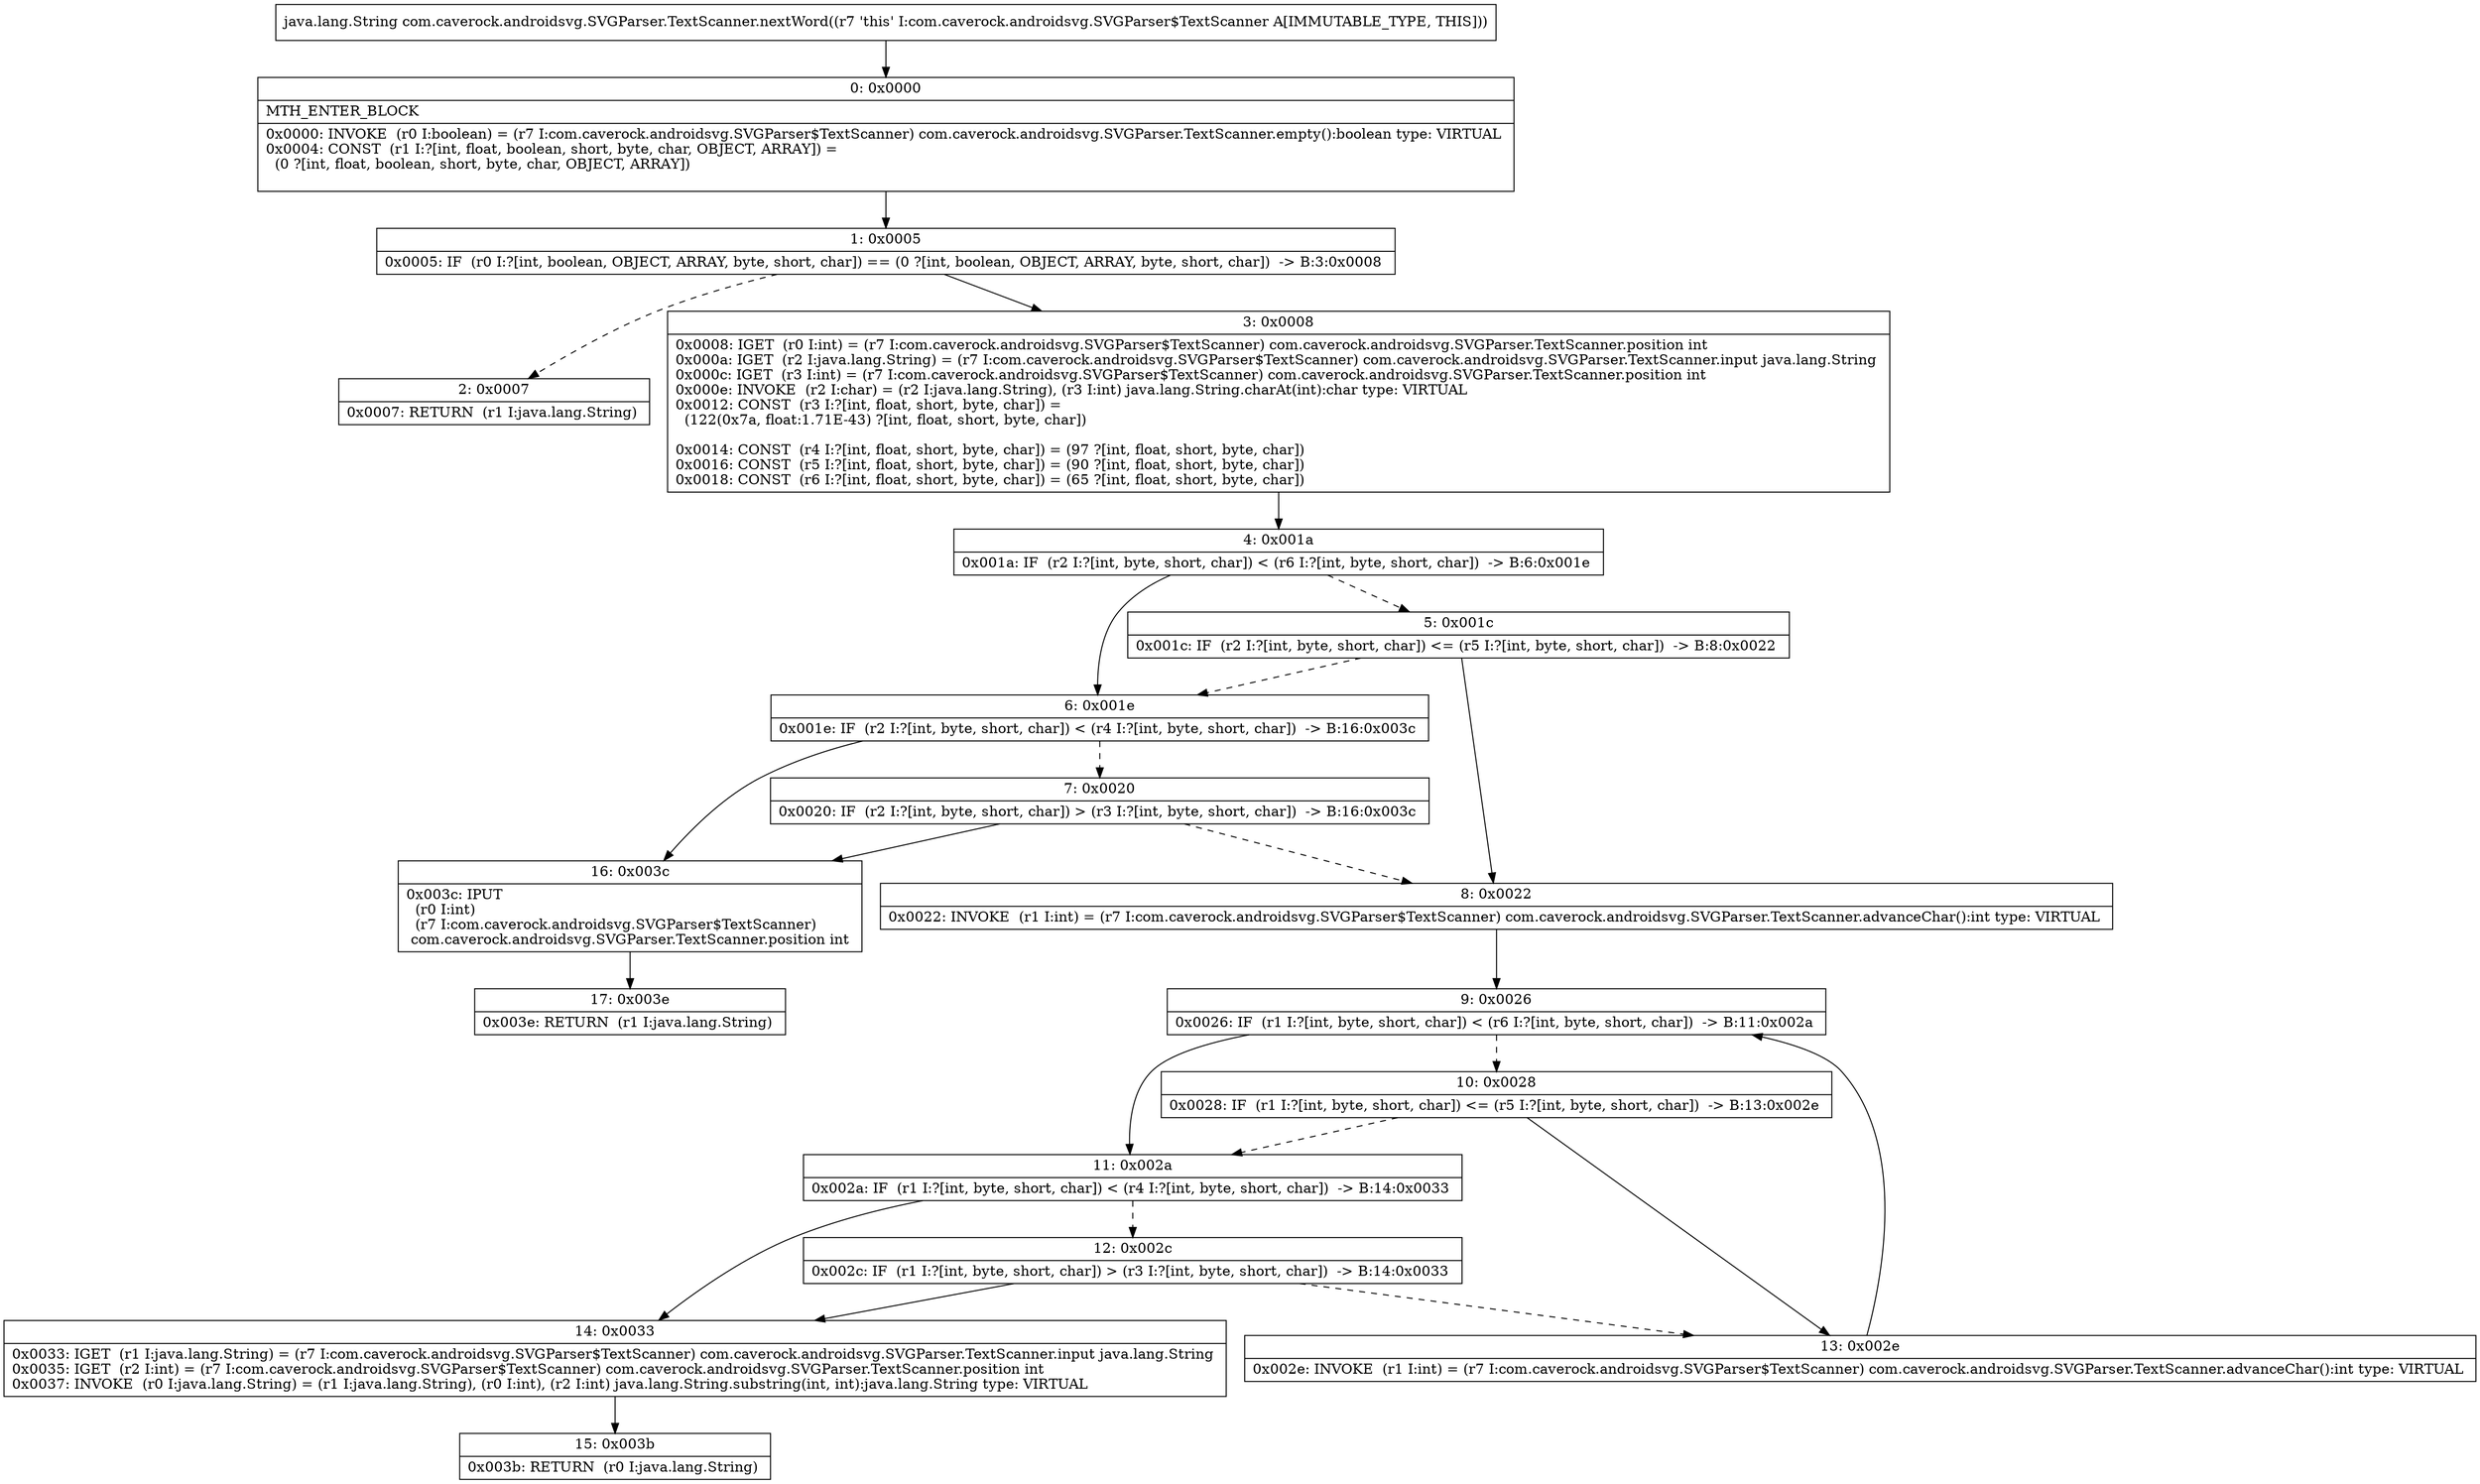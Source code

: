 digraph "CFG forcom.caverock.androidsvg.SVGParser.TextScanner.nextWord()Ljava\/lang\/String;" {
Node_0 [shape=record,label="{0\:\ 0x0000|MTH_ENTER_BLOCK\l|0x0000: INVOKE  (r0 I:boolean) = (r7 I:com.caverock.androidsvg.SVGParser$TextScanner) com.caverock.androidsvg.SVGParser.TextScanner.empty():boolean type: VIRTUAL \l0x0004: CONST  (r1 I:?[int, float, boolean, short, byte, char, OBJECT, ARRAY]) = \l  (0 ?[int, float, boolean, short, byte, char, OBJECT, ARRAY])\l \l}"];
Node_1 [shape=record,label="{1\:\ 0x0005|0x0005: IF  (r0 I:?[int, boolean, OBJECT, ARRAY, byte, short, char]) == (0 ?[int, boolean, OBJECT, ARRAY, byte, short, char])  \-\> B:3:0x0008 \l}"];
Node_2 [shape=record,label="{2\:\ 0x0007|0x0007: RETURN  (r1 I:java.lang.String) \l}"];
Node_3 [shape=record,label="{3\:\ 0x0008|0x0008: IGET  (r0 I:int) = (r7 I:com.caverock.androidsvg.SVGParser$TextScanner) com.caverock.androidsvg.SVGParser.TextScanner.position int \l0x000a: IGET  (r2 I:java.lang.String) = (r7 I:com.caverock.androidsvg.SVGParser$TextScanner) com.caverock.androidsvg.SVGParser.TextScanner.input java.lang.String \l0x000c: IGET  (r3 I:int) = (r7 I:com.caverock.androidsvg.SVGParser$TextScanner) com.caverock.androidsvg.SVGParser.TextScanner.position int \l0x000e: INVOKE  (r2 I:char) = (r2 I:java.lang.String), (r3 I:int) java.lang.String.charAt(int):char type: VIRTUAL \l0x0012: CONST  (r3 I:?[int, float, short, byte, char]) = \l  (122(0x7a, float:1.71E\-43) ?[int, float, short, byte, char])\l \l0x0014: CONST  (r4 I:?[int, float, short, byte, char]) = (97 ?[int, float, short, byte, char]) \l0x0016: CONST  (r5 I:?[int, float, short, byte, char]) = (90 ?[int, float, short, byte, char]) \l0x0018: CONST  (r6 I:?[int, float, short, byte, char]) = (65 ?[int, float, short, byte, char]) \l}"];
Node_4 [shape=record,label="{4\:\ 0x001a|0x001a: IF  (r2 I:?[int, byte, short, char]) \< (r6 I:?[int, byte, short, char])  \-\> B:6:0x001e \l}"];
Node_5 [shape=record,label="{5\:\ 0x001c|0x001c: IF  (r2 I:?[int, byte, short, char]) \<= (r5 I:?[int, byte, short, char])  \-\> B:8:0x0022 \l}"];
Node_6 [shape=record,label="{6\:\ 0x001e|0x001e: IF  (r2 I:?[int, byte, short, char]) \< (r4 I:?[int, byte, short, char])  \-\> B:16:0x003c \l}"];
Node_7 [shape=record,label="{7\:\ 0x0020|0x0020: IF  (r2 I:?[int, byte, short, char]) \> (r3 I:?[int, byte, short, char])  \-\> B:16:0x003c \l}"];
Node_8 [shape=record,label="{8\:\ 0x0022|0x0022: INVOKE  (r1 I:int) = (r7 I:com.caverock.androidsvg.SVGParser$TextScanner) com.caverock.androidsvg.SVGParser.TextScanner.advanceChar():int type: VIRTUAL \l}"];
Node_9 [shape=record,label="{9\:\ 0x0026|0x0026: IF  (r1 I:?[int, byte, short, char]) \< (r6 I:?[int, byte, short, char])  \-\> B:11:0x002a \l}"];
Node_10 [shape=record,label="{10\:\ 0x0028|0x0028: IF  (r1 I:?[int, byte, short, char]) \<= (r5 I:?[int, byte, short, char])  \-\> B:13:0x002e \l}"];
Node_11 [shape=record,label="{11\:\ 0x002a|0x002a: IF  (r1 I:?[int, byte, short, char]) \< (r4 I:?[int, byte, short, char])  \-\> B:14:0x0033 \l}"];
Node_12 [shape=record,label="{12\:\ 0x002c|0x002c: IF  (r1 I:?[int, byte, short, char]) \> (r3 I:?[int, byte, short, char])  \-\> B:14:0x0033 \l}"];
Node_13 [shape=record,label="{13\:\ 0x002e|0x002e: INVOKE  (r1 I:int) = (r7 I:com.caverock.androidsvg.SVGParser$TextScanner) com.caverock.androidsvg.SVGParser.TextScanner.advanceChar():int type: VIRTUAL \l}"];
Node_14 [shape=record,label="{14\:\ 0x0033|0x0033: IGET  (r1 I:java.lang.String) = (r7 I:com.caverock.androidsvg.SVGParser$TextScanner) com.caverock.androidsvg.SVGParser.TextScanner.input java.lang.String \l0x0035: IGET  (r2 I:int) = (r7 I:com.caverock.androidsvg.SVGParser$TextScanner) com.caverock.androidsvg.SVGParser.TextScanner.position int \l0x0037: INVOKE  (r0 I:java.lang.String) = (r1 I:java.lang.String), (r0 I:int), (r2 I:int) java.lang.String.substring(int, int):java.lang.String type: VIRTUAL \l}"];
Node_15 [shape=record,label="{15\:\ 0x003b|0x003b: RETURN  (r0 I:java.lang.String) \l}"];
Node_16 [shape=record,label="{16\:\ 0x003c|0x003c: IPUT  \l  (r0 I:int)\l  (r7 I:com.caverock.androidsvg.SVGParser$TextScanner)\l com.caverock.androidsvg.SVGParser.TextScanner.position int \l}"];
Node_17 [shape=record,label="{17\:\ 0x003e|0x003e: RETURN  (r1 I:java.lang.String) \l}"];
MethodNode[shape=record,label="{java.lang.String com.caverock.androidsvg.SVGParser.TextScanner.nextWord((r7 'this' I:com.caverock.androidsvg.SVGParser$TextScanner A[IMMUTABLE_TYPE, THIS])) }"];
MethodNode -> Node_0;
Node_0 -> Node_1;
Node_1 -> Node_2[style=dashed];
Node_1 -> Node_3;
Node_3 -> Node_4;
Node_4 -> Node_5[style=dashed];
Node_4 -> Node_6;
Node_5 -> Node_6[style=dashed];
Node_5 -> Node_8;
Node_6 -> Node_7[style=dashed];
Node_6 -> Node_16;
Node_7 -> Node_8[style=dashed];
Node_7 -> Node_16;
Node_8 -> Node_9;
Node_9 -> Node_10[style=dashed];
Node_9 -> Node_11;
Node_10 -> Node_11[style=dashed];
Node_10 -> Node_13;
Node_11 -> Node_12[style=dashed];
Node_11 -> Node_14;
Node_12 -> Node_13[style=dashed];
Node_12 -> Node_14;
Node_13 -> Node_9;
Node_14 -> Node_15;
Node_16 -> Node_17;
}

